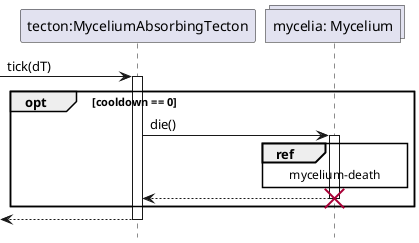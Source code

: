 @startuml Tecton/absorb-mycelium
hide footbox

participant "tecton:MyceliumAbsorbingTecton" as tecton
collections "mycelia: Mycelium" as mycelia

-> tecton : tick(dT)
activate tecton
opt cooldown == 0
    tecton -> mycelia : die()
    activate mycelia

    ref over mycelia
        mycelium-death
    end ref

    return
    destroy mycelia
end
return

@enduml